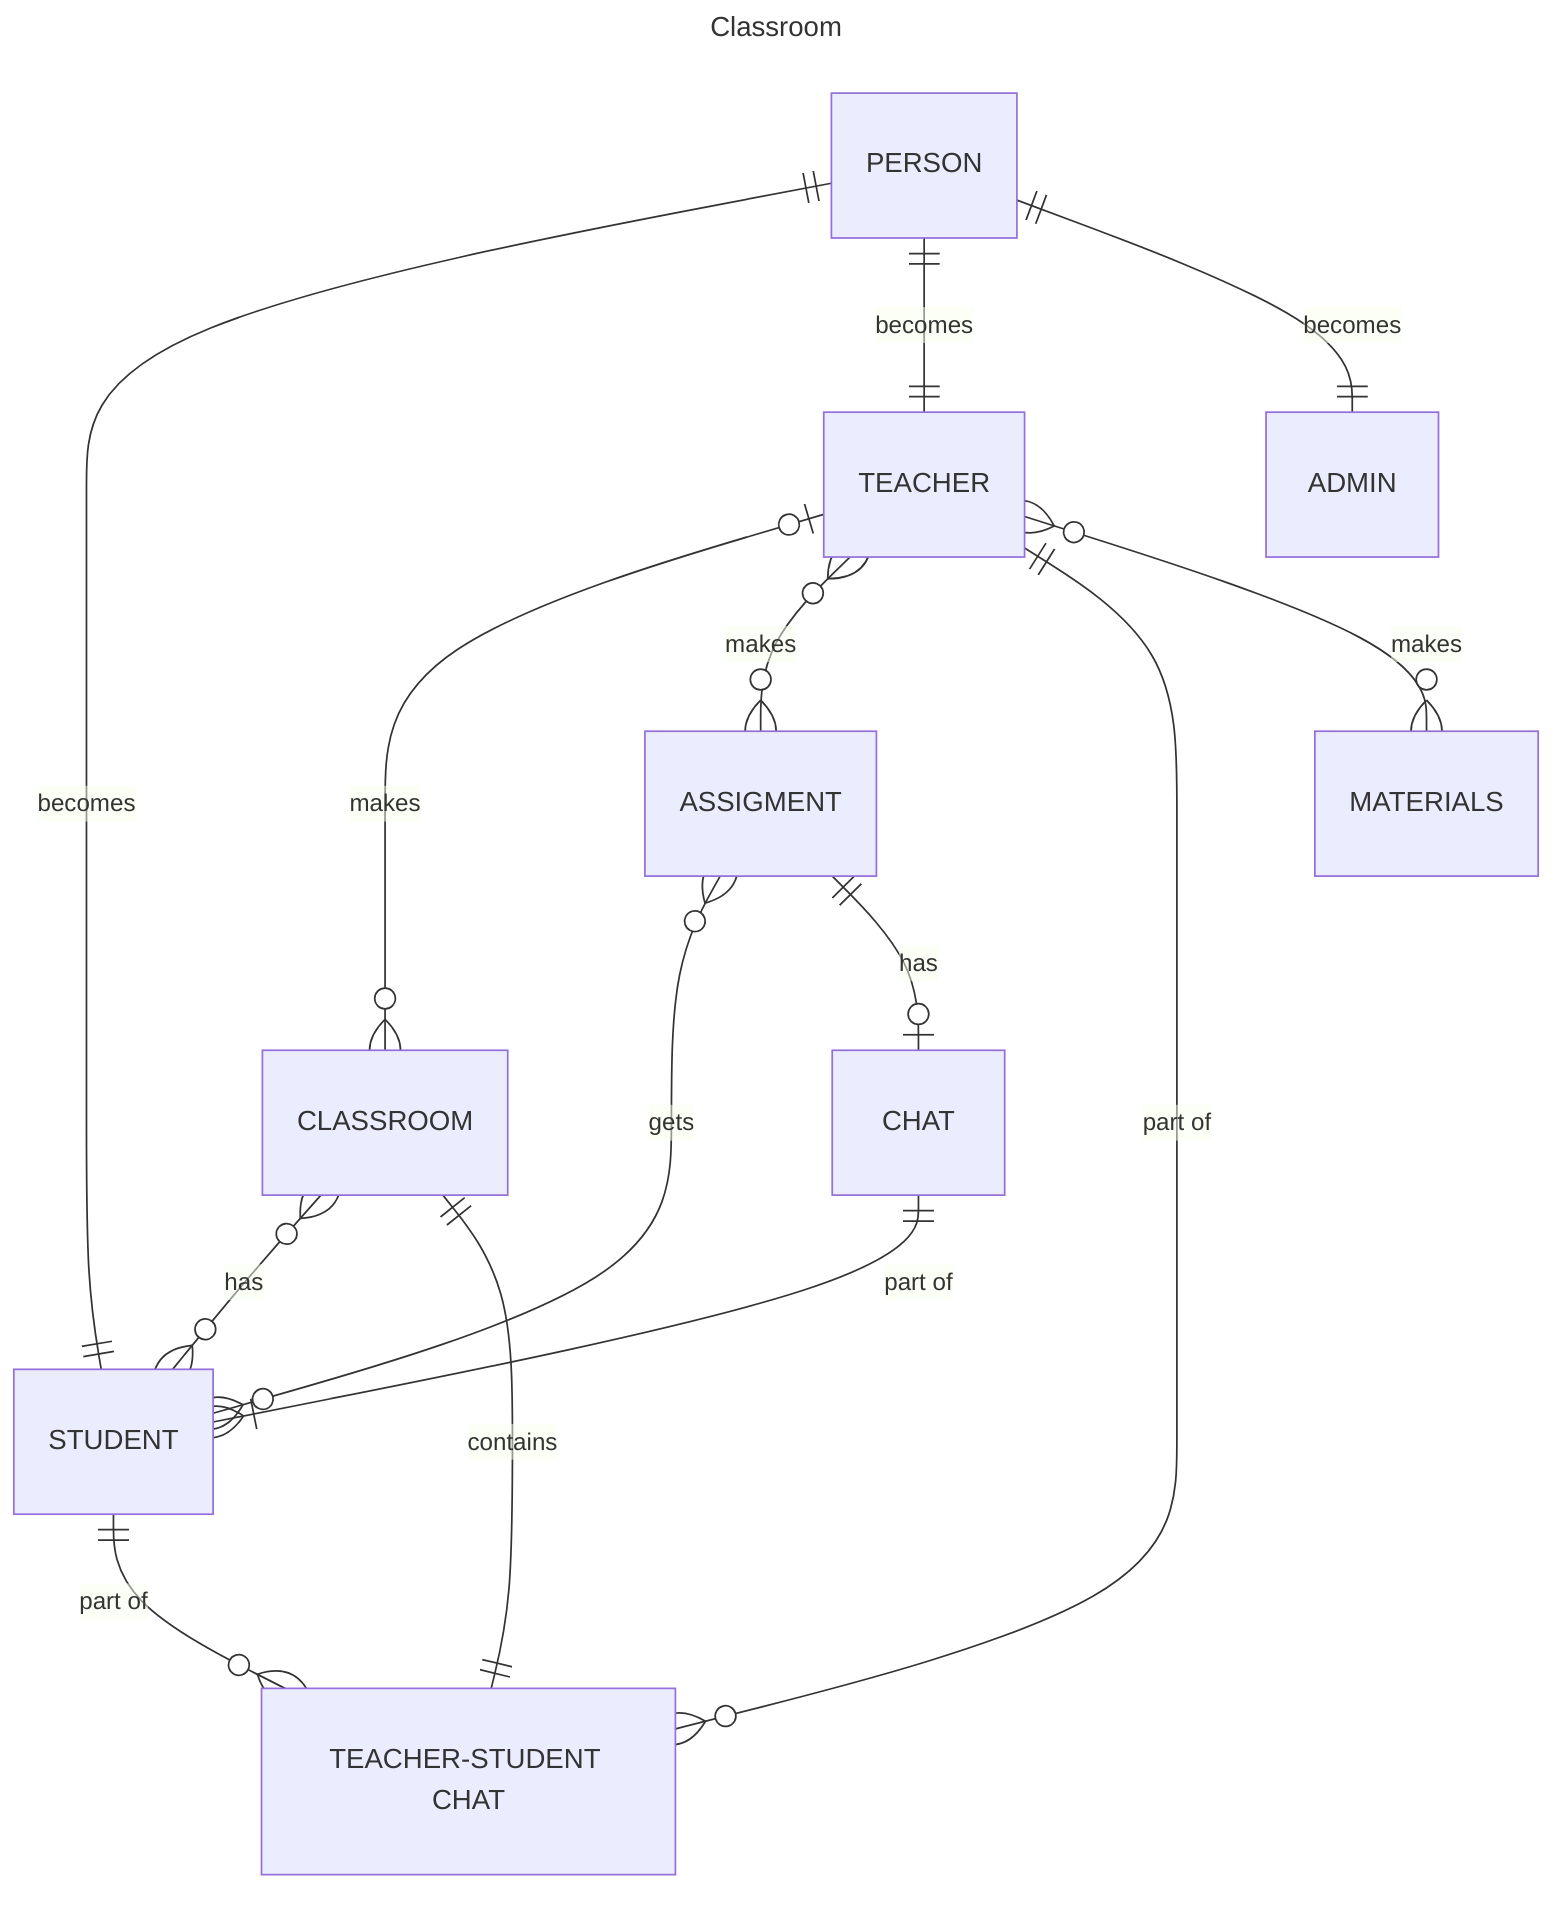 ---
title: Classroom
---

erDiagram
    PERSON ||--|| STUDENT : becomes
    PERSON ||--|| TEACHER : becomes
    PERSON ||--|| ADMIN : becomes

    TEACHER |o--o{ CLASSROOM : makes
    TEACHER }o--o{ ASSIGMENT : makes
    TEACHER ||--o{ "TEACHER-STUDENT CHAT" : "part of"

    ASSIGMENT }o--o{ STUDENT : gets

    CLASSROOM }o--o{ STUDENT : has
    CLASSROOM ||--|| "TEACHER-STUDENT CHAT" : contains

    TEACHER }o--o{ MATERIALS : makes

    ASSIGMENT ||--o| CHAT : has
    CHAT ||--|{ STUDENT : "part of"

    STUDENT ||--o{ "TEACHER-STUDENT CHAT" : "part of"